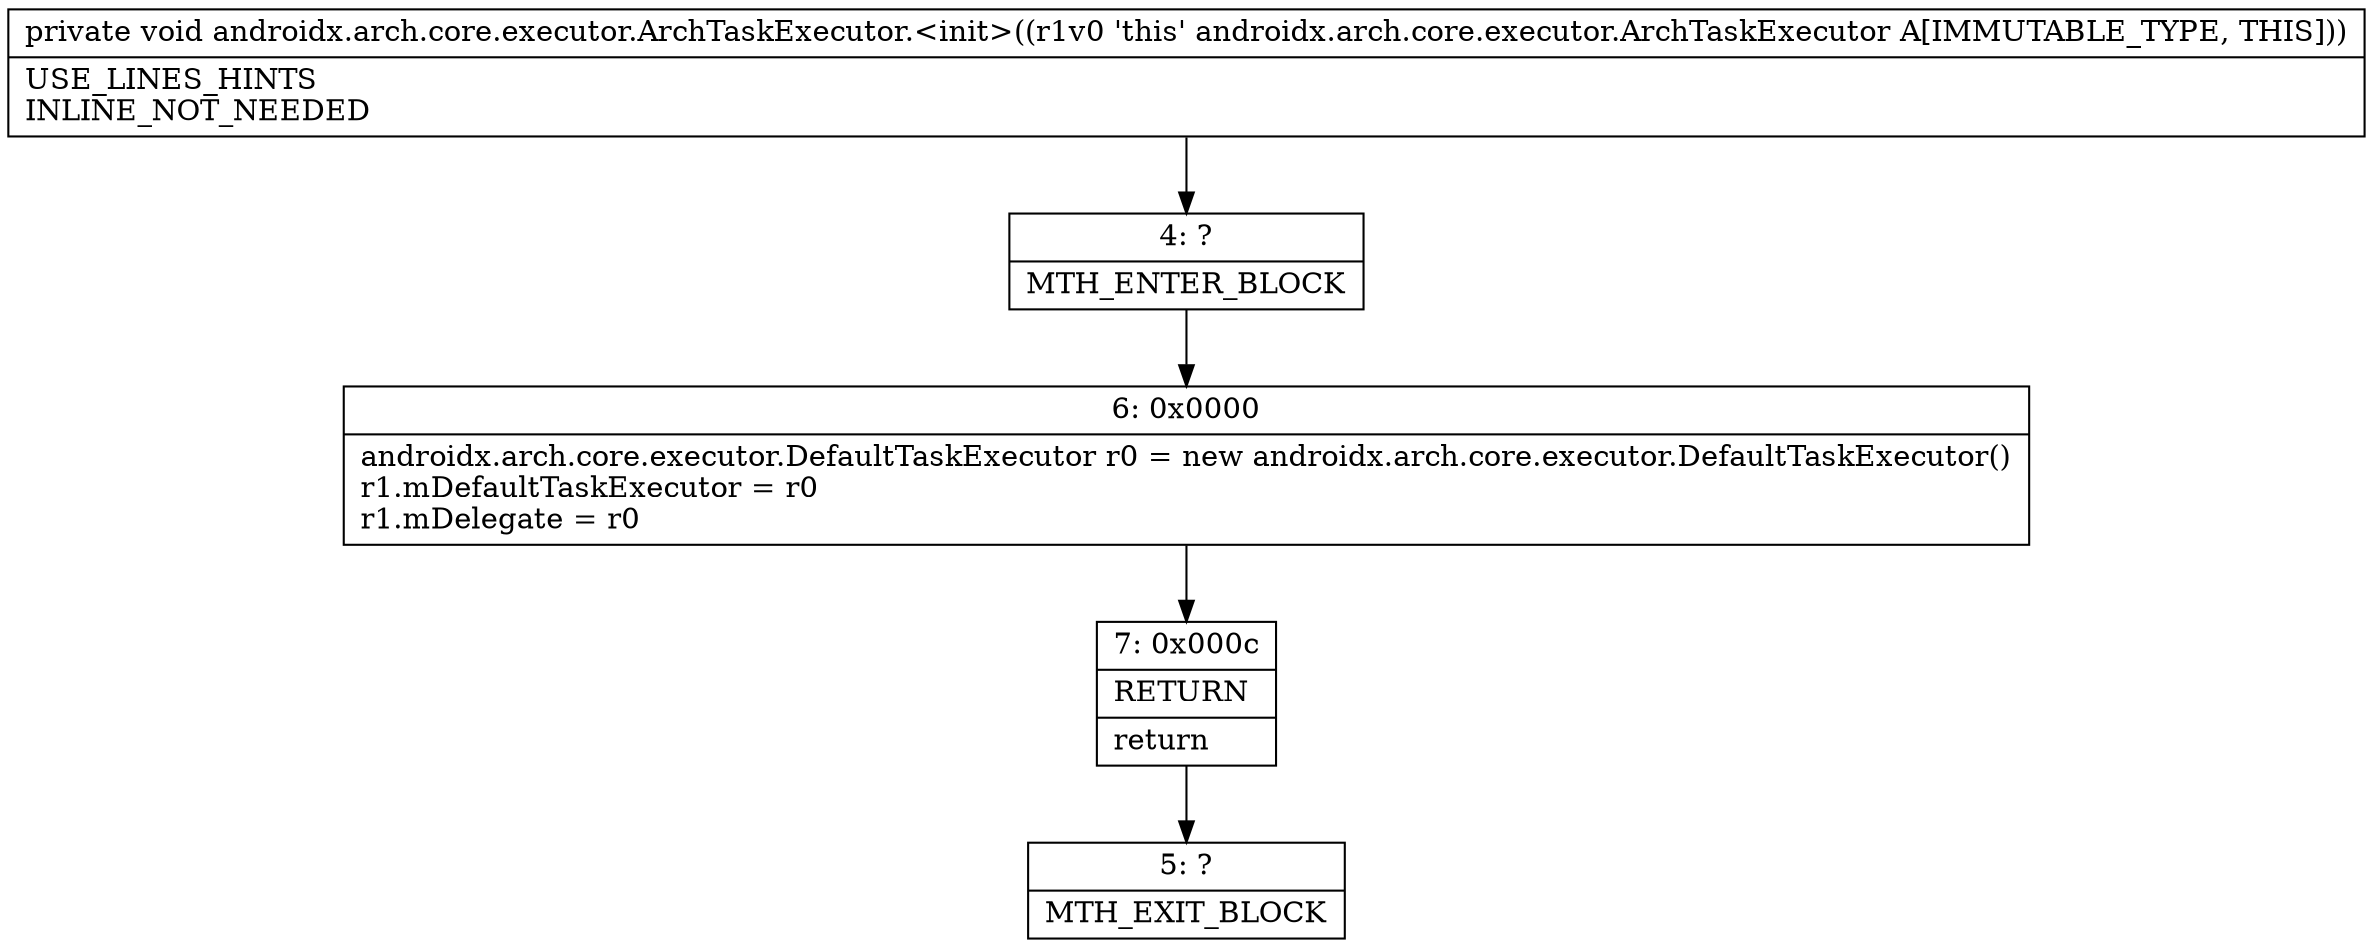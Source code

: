 digraph "CFG forandroidx.arch.core.executor.ArchTaskExecutor.\<init\>()V" {
Node_4 [shape=record,label="{4\:\ ?|MTH_ENTER_BLOCK\l}"];
Node_6 [shape=record,label="{6\:\ 0x0000|androidx.arch.core.executor.DefaultTaskExecutor r0 = new androidx.arch.core.executor.DefaultTaskExecutor()\lr1.mDefaultTaskExecutor = r0\lr1.mDelegate = r0\l}"];
Node_7 [shape=record,label="{7\:\ 0x000c|RETURN\l|return\l}"];
Node_5 [shape=record,label="{5\:\ ?|MTH_EXIT_BLOCK\l}"];
MethodNode[shape=record,label="{private void androidx.arch.core.executor.ArchTaskExecutor.\<init\>((r1v0 'this' androidx.arch.core.executor.ArchTaskExecutor A[IMMUTABLE_TYPE, THIS]))  | USE_LINES_HINTS\lINLINE_NOT_NEEDED\l}"];
MethodNode -> Node_4;Node_4 -> Node_6;
Node_6 -> Node_7;
Node_7 -> Node_5;
}

